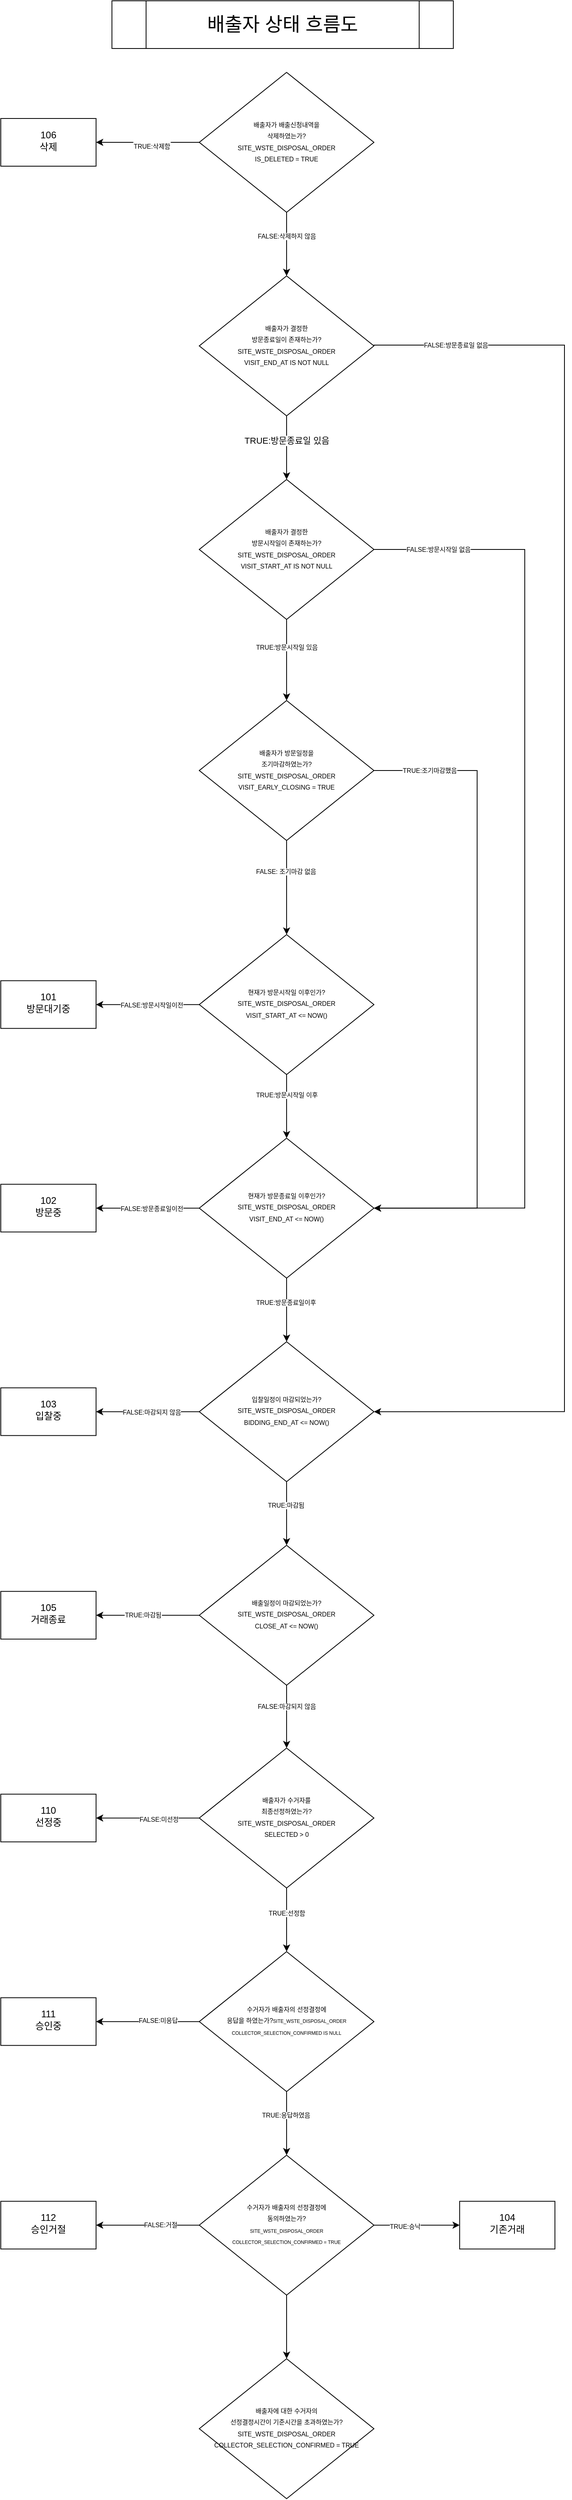 <mxfile version="16.5.6" type="device"><diagram id="aDc1hncILwQoEWt4NbYm" name="Page-1"><mxGraphModel dx="1687" dy="1414" grid="1" gridSize="10" guides="1" tooltips="1" connect="1" arrows="1" fold="1" page="1" pageScale="1" pageWidth="827" pageHeight="1169" math="0" shadow="0"><root><mxCell id="0"/><mxCell id="1" parent="0"/><mxCell id="hKk7CEB78ARFkCl5woVm-1" value="" style="edgeStyle=orthogonalEdgeStyle;rounded=0;orthogonalLoop=1;jettySize=auto;html=1;fontSize=24;" parent="1" source="hKk7CEB78ARFkCl5woVm-5" target="hKk7CEB78ARFkCl5woVm-6" edge="1"><mxGeometry relative="1" as="geometry"/></mxCell><mxCell id="hKk7CEB78ARFkCl5woVm-2" value="&lt;font style=&quot;font-size: 8px&quot;&gt;TRUE:삭제함&lt;/font&gt;" style="edgeLabel;html=1;align=center;verticalAlign=middle;resizable=0;points=[];fontSize=24;" parent="hKk7CEB78ARFkCl5woVm-1" vertex="1" connectable="0"><mxGeometry x="-0.191" y="1" relative="1" as="geometry"><mxPoint x="-8" y="-1" as="offset"/></mxGeometry></mxCell><mxCell id="hKk7CEB78ARFkCl5woVm-3" value="" style="edgeStyle=orthogonalEdgeStyle;rounded=0;orthogonalLoop=1;jettySize=auto;html=1;fontSize=8;" parent="1" source="hKk7CEB78ARFkCl5woVm-5" target="hKk7CEB78ARFkCl5woVm-11" edge="1"><mxGeometry relative="1" as="geometry"/></mxCell><mxCell id="hKk7CEB78ARFkCl5woVm-4" value="FALSE:삭제하지 않음" style="edgeLabel;html=1;align=center;verticalAlign=middle;resizable=0;points=[];fontSize=8;" parent="hKk7CEB78ARFkCl5woVm-3" vertex="1" connectable="0"><mxGeometry x="-0.251" relative="1" as="geometry"><mxPoint as="offset"/></mxGeometry></mxCell><mxCell id="hKk7CEB78ARFkCl5woVm-5" value="&lt;font&gt;&lt;span style=&quot;font-size: 8px&quot;&gt;배출자가 배출신청내역을 &lt;br&gt;삭제하였는가?&lt;br&gt;&lt;/span&gt;&lt;span style=&quot;font-size: 8px&quot;&gt;SITE_WSTE_DISPOSAL_ORDER&lt;/span&gt;&lt;br&gt;&lt;span style=&quot;font-size: 8px&quot;&gt;IS_DELETED = TRUE&lt;/span&gt;&lt;br&gt;&lt;/font&gt;" style="rhombus;whiteSpace=wrap;html=1;shadow=0;fontFamily=Helvetica;fontSize=12;align=center;strokeWidth=1;spacing=6;spacingTop=-4;" parent="1" vertex="1"><mxGeometry x="-500" y="310" width="220" height="176" as="geometry"/></mxCell><mxCell id="hKk7CEB78ARFkCl5woVm-6" value="106&lt;br&gt;삭제" style="whiteSpace=wrap;html=1;shadow=0;strokeWidth=1;spacing=6;spacingTop=-4;" parent="1" vertex="1"><mxGeometry x="-750" y="368" width="120" height="60" as="geometry"/></mxCell><mxCell id="eWd9dgTw3nBhgQMVdgge-110" value="" style="edgeStyle=orthogonalEdgeStyle;rounded=0;orthogonalLoop=1;jettySize=auto;html=1;" edge="1" parent="1" source="hKk7CEB78ARFkCl5woVm-11" target="eWd9dgTw3nBhgQMVdgge-109"><mxGeometry relative="1" as="geometry"/></mxCell><mxCell id="eWd9dgTw3nBhgQMVdgge-111" value="TRUE:방문종료일 있음" style="edgeLabel;html=1;align=center;verticalAlign=middle;resizable=0;points=[];" vertex="1" connectable="0" parent="eWd9dgTw3nBhgQMVdgge-110"><mxGeometry x="-0.229" relative="1" as="geometry"><mxPoint as="offset"/></mxGeometry></mxCell><mxCell id="eWd9dgTw3nBhgQMVdgge-117" style="edgeStyle=orthogonalEdgeStyle;rounded=0;orthogonalLoop=1;jettySize=auto;html=1;exitX=1;exitY=0.5;exitDx=0;exitDy=0;entryX=1;entryY=0.5;entryDx=0;entryDy=0;fontSize=8;" edge="1" parent="1" source="hKk7CEB78ARFkCl5woVm-11" target="eWd9dgTw3nBhgQMVdgge-82"><mxGeometry relative="1" as="geometry"><Array as="points"><mxPoint x="-40" y="653"/><mxPoint x="-40" y="1994"/></Array></mxGeometry></mxCell><mxCell id="eWd9dgTw3nBhgQMVdgge-118" value="FALSE:방문종료일 없음" style="edgeLabel;html=1;align=center;verticalAlign=middle;resizable=0;points=[];fontSize=8;" vertex="1" connectable="0" parent="eWd9dgTw3nBhgQMVdgge-117"><mxGeometry x="-0.922" y="1" relative="1" as="geometry"><mxPoint x="33" y="1" as="offset"/></mxGeometry></mxCell><mxCell id="hKk7CEB78ARFkCl5woVm-11" value="&lt;font&gt;&lt;font style=&quot;font-size: 8px&quot;&gt;배출자가 결정한 &lt;br&gt;방문종료일이&amp;nbsp;존재하는가?&lt;/font&gt;&lt;span style=&quot;font-size: 8px&quot;&gt;SITE_WSTE_DISPOSAL_ORDER&lt;/span&gt;&lt;br&gt;&lt;span style=&quot;font-size: 8px&quot;&gt;VISIT_END_AT IS NOT NULL&lt;/span&gt;&lt;br&gt;&lt;/font&gt;" style="rhombus;whiteSpace=wrap;html=1;shadow=0;fontFamily=Helvetica;fontSize=12;align=center;strokeWidth=1;spacing=6;spacingTop=-4;" parent="1" vertex="1"><mxGeometry x="-500" y="566" width="220" height="176" as="geometry"/></mxCell><mxCell id="hKk7CEB78ARFkCl5woVm-54" value="&lt;font style=&quot;font-size: 24px&quot;&gt;배출자 상태 흐름도&lt;/font&gt;" style="shape=process;whiteSpace=wrap;html=1;backgroundOutline=1;fontSize=6;" parent="1" vertex="1"><mxGeometry x="-610" y="220" width="430" height="60" as="geometry"/></mxCell><mxCell id="eWd9dgTw3nBhgQMVdgge-67" value="" style="edgeStyle=orthogonalEdgeStyle;rounded=0;orthogonalLoop=1;jettySize=auto;html=1;fontSize=8;" edge="1" parent="1" source="eWd9dgTw3nBhgQMVdgge-70" target="eWd9dgTw3nBhgQMVdgge-71"><mxGeometry relative="1" as="geometry"/></mxCell><mxCell id="eWd9dgTw3nBhgQMVdgge-68" value="FALSE:방문시작일이전" style="edgeLabel;html=1;align=center;verticalAlign=middle;resizable=0;points=[];fontSize=8;" vertex="1" connectable="0" parent="eWd9dgTw3nBhgQMVdgge-67"><mxGeometry x="-0.298" relative="1" as="geometry"><mxPoint x="-15" as="offset"/></mxGeometry></mxCell><mxCell id="eWd9dgTw3nBhgQMVdgge-69" value="" style="edgeStyle=orthogonalEdgeStyle;rounded=0;orthogonalLoop=1;jettySize=auto;html=1;fontSize=8;" edge="1" parent="1" source="eWd9dgTw3nBhgQMVdgge-70" target="eWd9dgTw3nBhgQMVdgge-76"><mxGeometry relative="1" as="geometry"/></mxCell><mxCell id="eWd9dgTw3nBhgQMVdgge-119" value="TRUE:방문시작일 이후" style="edgeLabel;html=1;align=center;verticalAlign=middle;resizable=0;points=[];fontSize=8;" vertex="1" connectable="0" parent="eWd9dgTw3nBhgQMVdgge-69"><mxGeometry x="-0.643" y="1" relative="1" as="geometry"><mxPoint x="-1" y="11" as="offset"/></mxGeometry></mxCell><mxCell id="eWd9dgTw3nBhgQMVdgge-70" value="&lt;font&gt;&lt;span style=&quot;font-size: 8px&quot;&gt;현재가 방문시작일 이후인가?&lt;/span&gt;&lt;span style=&quot;font-size: 8px&quot;&gt;SITE_WSTE_DISPOSAL_ORDER&lt;/span&gt;&lt;br&gt;&lt;span style=&quot;font-size: 8px&quot;&gt;VISIT_START_AT &amp;lt;= NOW()&lt;/span&gt;&lt;br&gt;&lt;/font&gt;" style="rhombus;whiteSpace=wrap;html=1;shadow=0;fontFamily=Helvetica;fontSize=12;align=center;strokeWidth=1;spacing=6;spacingTop=-4;" vertex="1" parent="1"><mxGeometry x="-500" y="1394.33" width="220" height="176" as="geometry"/></mxCell><mxCell id="eWd9dgTw3nBhgQMVdgge-71" value="101&lt;br&gt;방문대기중" style="whiteSpace=wrap;html=1;shadow=0;strokeWidth=1;spacing=6;spacingTop=-4;" vertex="1" parent="1"><mxGeometry x="-750" y="1452.33" width="120" height="60" as="geometry"/></mxCell><mxCell id="eWd9dgTw3nBhgQMVdgge-72" value="" style="edgeStyle=orthogonalEdgeStyle;rounded=0;orthogonalLoop=1;jettySize=auto;html=1;fontSize=8;" edge="1" parent="1" source="eWd9dgTw3nBhgQMVdgge-76" target="eWd9dgTw3nBhgQMVdgge-77"><mxGeometry relative="1" as="geometry"/></mxCell><mxCell id="eWd9dgTw3nBhgQMVdgge-73" value="FALSE:방문종료일이전" style="edgeLabel;html=1;align=center;verticalAlign=middle;resizable=0;points=[];fontSize=8;" vertex="1" connectable="0" parent="eWd9dgTw3nBhgQMVdgge-72"><mxGeometry x="0.17" relative="1" as="geometry"><mxPoint x="16" as="offset"/></mxGeometry></mxCell><mxCell id="eWd9dgTw3nBhgQMVdgge-74" value="" style="edgeStyle=orthogonalEdgeStyle;rounded=0;orthogonalLoop=1;jettySize=auto;html=1;fontSize=8;" edge="1" parent="1" source="eWd9dgTw3nBhgQMVdgge-76" target="eWd9dgTw3nBhgQMVdgge-82"><mxGeometry relative="1" as="geometry"/></mxCell><mxCell id="eWd9dgTw3nBhgQMVdgge-75" value="TRUE:방문종료일이후" style="edgeLabel;html=1;align=center;verticalAlign=middle;resizable=0;points=[];fontSize=8;" vertex="1" connectable="0" parent="eWd9dgTw3nBhgQMVdgge-74"><mxGeometry x="-0.255" y="-1" relative="1" as="geometry"><mxPoint as="offset"/></mxGeometry></mxCell><mxCell id="eWd9dgTw3nBhgQMVdgge-76" value="&lt;font&gt;&lt;span style=&quot;font-size: 8px&quot;&gt;현재가 방문종료일 이후인가?&lt;/span&gt;&lt;span style=&quot;font-size: 8px&quot;&gt;SITE_WSTE_DISPOSAL_ORDER&lt;/span&gt;&lt;br&gt;&lt;span style=&quot;font-size: 8px&quot;&gt;VISIT_END_AT &amp;lt;= NOW()&lt;/span&gt;&lt;br&gt;&lt;/font&gt;" style="rhombus;whiteSpace=wrap;html=1;shadow=0;fontFamily=Helvetica;fontSize=12;align=center;strokeWidth=1;spacing=6;spacingTop=-4;" vertex="1" parent="1"><mxGeometry x="-500" y="1650.33" width="220" height="176" as="geometry"/></mxCell><mxCell id="eWd9dgTw3nBhgQMVdgge-77" value="102&lt;br&gt;방문중" style="whiteSpace=wrap;html=1;shadow=0;strokeWidth=1;spacing=6;spacingTop=-4;" vertex="1" parent="1"><mxGeometry x="-750" y="1708.33" width="120" height="60" as="geometry"/></mxCell><mxCell id="eWd9dgTw3nBhgQMVdgge-78" value="" style="edgeStyle=orthogonalEdgeStyle;rounded=0;orthogonalLoop=1;jettySize=auto;html=1;fontSize=8;" edge="1" parent="1" source="eWd9dgTw3nBhgQMVdgge-82" target="eWd9dgTw3nBhgQMVdgge-83"><mxGeometry relative="1" as="geometry"/></mxCell><mxCell id="eWd9dgTw3nBhgQMVdgge-79" value="FALSE:마감되지 않음" style="edgeLabel;html=1;align=center;verticalAlign=middle;resizable=0;points=[];fontSize=8;" vertex="1" connectable="0" parent="eWd9dgTw3nBhgQMVdgge-78"><mxGeometry x="-0.272" relative="1" as="geometry"><mxPoint x="-13" as="offset"/></mxGeometry></mxCell><mxCell id="eWd9dgTw3nBhgQMVdgge-80" value="" style="edgeStyle=orthogonalEdgeStyle;rounded=0;orthogonalLoop=1;jettySize=auto;html=1;fontSize=8;entryX=0.5;entryY=0;entryDx=0;entryDy=0;" edge="1" parent="1" source="eWd9dgTw3nBhgQMVdgge-82" target="eWd9dgTw3nBhgQMVdgge-107"><mxGeometry relative="1" as="geometry"><mxPoint x="-360" y="2152.33" as="targetPoint"/></mxGeometry></mxCell><mxCell id="eWd9dgTw3nBhgQMVdgge-81" value="TRUE:마감됨" style="edgeLabel;html=1;align=center;verticalAlign=middle;resizable=0;points=[];fontSize=8;" vertex="1" connectable="0" parent="eWd9dgTw3nBhgQMVdgge-80"><mxGeometry x="-0.264" y="-1" relative="1" as="geometry"><mxPoint as="offset"/></mxGeometry></mxCell><mxCell id="eWd9dgTw3nBhgQMVdgge-82" value="&lt;font&gt;&lt;span style=&quot;font-size: 8px&quot;&gt;입찰일정이 마감되었는가?&lt;/span&gt;&lt;span style=&quot;font-size: 8px&quot;&gt;SITE_WSTE_DISPOSAL_ORDER&lt;/span&gt;&lt;br&gt;&lt;span style=&quot;font-size: 8px&quot;&gt;BIDDING_END_AT &amp;lt;= NOW()&lt;/span&gt;&lt;br&gt;&lt;/font&gt;" style="rhombus;whiteSpace=wrap;html=1;shadow=0;fontFamily=Helvetica;fontSize=12;align=center;strokeWidth=1;spacing=6;spacingTop=-4;" vertex="1" parent="1"><mxGeometry x="-500" y="1906.33" width="220" height="176" as="geometry"/></mxCell><mxCell id="eWd9dgTw3nBhgQMVdgge-83" value="103&lt;br&gt;입찰중" style="whiteSpace=wrap;html=1;shadow=0;strokeWidth=1;spacing=6;spacingTop=-4;" vertex="1" parent="1"><mxGeometry x="-750" y="1964.33" width="120" height="60" as="geometry"/></mxCell><mxCell id="eWd9dgTw3nBhgQMVdgge-84" value="" style="edgeStyle=orthogonalEdgeStyle;rounded=0;orthogonalLoop=1;jettySize=auto;html=1;fontSize=8;" edge="1" parent="1" source="eWd9dgTw3nBhgQMVdgge-88" target="eWd9dgTw3nBhgQMVdgge-89"><mxGeometry relative="1" as="geometry"/></mxCell><mxCell id="eWd9dgTw3nBhgQMVdgge-85" value="FALSE:미선정" style="edgeLabel;html=1;align=center;verticalAlign=middle;resizable=0;points=[];fontSize=8;" vertex="1" connectable="0" parent="eWd9dgTw3nBhgQMVdgge-84"><mxGeometry x="-0.218" y="1" relative="1" as="geometry"><mxPoint as="offset"/></mxGeometry></mxCell><mxCell id="eWd9dgTw3nBhgQMVdgge-86" value="" style="edgeStyle=orthogonalEdgeStyle;rounded=0;orthogonalLoop=1;jettySize=auto;html=1;fontSize=8;" edge="1" parent="1" source="eWd9dgTw3nBhgQMVdgge-88" target="eWd9dgTw3nBhgQMVdgge-94"><mxGeometry relative="1" as="geometry"/></mxCell><mxCell id="eWd9dgTw3nBhgQMVdgge-87" value="TRUE:선정함" style="edgeLabel;html=1;align=center;verticalAlign=middle;resizable=0;points=[];fontSize=8;" vertex="1" connectable="0" parent="eWd9dgTw3nBhgQMVdgge-86"><mxGeometry x="-0.229" relative="1" as="geometry"><mxPoint as="offset"/></mxGeometry></mxCell><mxCell id="eWd9dgTw3nBhgQMVdgge-88" value="&lt;font&gt;&lt;font style=&quot;font-size: 8px&quot;&gt;배출자가 수거자를&lt;br&gt;최종선정하였는가?&lt;br&gt;&lt;/font&gt;&lt;span style=&quot;font-size: 8px&quot;&gt;SITE_WSTE_DISPOSAL_ORDER&lt;/span&gt;&lt;br style=&quot;font-size: 8px&quot;&gt;&lt;span style=&quot;font-size: 8px&quot;&gt;SELECTED &amp;gt; 0&lt;/span&gt;&lt;br&gt;&lt;/font&gt;" style="rhombus;whiteSpace=wrap;html=1;shadow=0;fontFamily=Helvetica;fontSize=12;align=center;strokeWidth=1;spacing=6;spacingTop=-4;" vertex="1" parent="1"><mxGeometry x="-500" y="2417.33" width="220" height="176" as="geometry"/></mxCell><mxCell id="eWd9dgTw3nBhgQMVdgge-89" value="110&lt;br&gt;선정중" style="whiteSpace=wrap;html=1;shadow=0;strokeWidth=1;spacing=6;spacingTop=-4;" vertex="1" parent="1"><mxGeometry x="-750" y="2475.33" width="120" height="60" as="geometry"/></mxCell><mxCell id="eWd9dgTw3nBhgQMVdgge-90" value="" style="edgeStyle=orthogonalEdgeStyle;rounded=0;orthogonalLoop=1;jettySize=auto;html=1;fontSize=8;" edge="1" parent="1" source="eWd9dgTw3nBhgQMVdgge-94" target="eWd9dgTw3nBhgQMVdgge-95"><mxGeometry relative="1" as="geometry"/></mxCell><mxCell id="eWd9dgTw3nBhgQMVdgge-91" value="FALSE:미응답" style="edgeLabel;html=1;align=center;verticalAlign=middle;resizable=0;points=[];fontSize=8;" vertex="1" connectable="0" parent="eWd9dgTw3nBhgQMVdgge-90"><mxGeometry x="-0.191" y="-2" relative="1" as="geometry"><mxPoint as="offset"/></mxGeometry></mxCell><mxCell id="eWd9dgTw3nBhgQMVdgge-92" value="" style="edgeStyle=orthogonalEdgeStyle;rounded=0;orthogonalLoop=1;jettySize=auto;html=1;fontSize=8;" edge="1" parent="1" source="eWd9dgTw3nBhgQMVdgge-94" target="eWd9dgTw3nBhgQMVdgge-100"><mxGeometry relative="1" as="geometry"/></mxCell><mxCell id="eWd9dgTw3nBhgQMVdgge-93" value="TRUE:응답하였음" style="edgeLabel;html=1;align=center;verticalAlign=middle;resizable=0;points=[];fontSize=8;" vertex="1" connectable="0" parent="eWd9dgTw3nBhgQMVdgge-92"><mxGeometry x="-0.281" y="-1" relative="1" as="geometry"><mxPoint as="offset"/></mxGeometry></mxCell><mxCell id="eWd9dgTw3nBhgQMVdgge-94" value="&lt;font&gt;&lt;font style=&quot;font-size: 8px&quot;&gt;수거자가 배출자의 선정결정에&lt;br&gt;응답을 하였는가?&lt;/font&gt;&lt;span style=&quot;font-size: 6px&quot;&gt;SITE_WSTE_DISPOSAL_ORDER&lt;/span&gt;&lt;br style=&quot;font-size: 6px&quot;&gt;&lt;span style=&quot;font-size: 6px&quot;&gt;COLLECTOR_SELECTION_CONFIRMED IS NULL&lt;/span&gt;&lt;br&gt;&lt;/font&gt;" style="rhombus;whiteSpace=wrap;html=1;shadow=0;fontFamily=Helvetica;fontSize=12;align=center;strokeWidth=1;spacing=6;spacingTop=-4;" vertex="1" parent="1"><mxGeometry x="-500" y="2673.33" width="220" height="176" as="geometry"/></mxCell><mxCell id="eWd9dgTw3nBhgQMVdgge-95" value="111&lt;br&gt;승인중" style="whiteSpace=wrap;html=1;shadow=0;strokeWidth=1;spacing=6;spacingTop=-4;" vertex="1" parent="1"><mxGeometry x="-750" y="2731.33" width="120" height="60" as="geometry"/></mxCell><mxCell id="eWd9dgTw3nBhgQMVdgge-96" value="" style="edgeStyle=orthogonalEdgeStyle;rounded=0;orthogonalLoop=1;jettySize=auto;html=1;fontSize=8;" edge="1" parent="1" source="eWd9dgTw3nBhgQMVdgge-100" target="eWd9dgTw3nBhgQMVdgge-101"><mxGeometry relative="1" as="geometry"/></mxCell><mxCell id="eWd9dgTw3nBhgQMVdgge-97" value="FALSE:거절" style="edgeLabel;html=1;align=center;verticalAlign=middle;resizable=0;points=[];fontSize=8;" vertex="1" connectable="0" parent="eWd9dgTw3nBhgQMVdgge-96"><mxGeometry x="-0.245" y="-1" relative="1" as="geometry"><mxPoint as="offset"/></mxGeometry></mxCell><mxCell id="eWd9dgTw3nBhgQMVdgge-98" value="" style="edgeStyle=orthogonalEdgeStyle;rounded=0;orthogonalLoop=1;jettySize=auto;html=1;fontSize=8;" edge="1" parent="1" source="eWd9dgTw3nBhgQMVdgge-100" target="eWd9dgTw3nBhgQMVdgge-102"><mxGeometry relative="1" as="geometry"/></mxCell><mxCell id="eWd9dgTw3nBhgQMVdgge-99" value="TRUE:승낙" style="edgeLabel;html=1;align=center;verticalAlign=middle;resizable=0;points=[];fontSize=8;" vertex="1" connectable="0" parent="eWd9dgTw3nBhgQMVdgge-98"><mxGeometry x="-0.274" y="-1" relative="1" as="geometry"><mxPoint as="offset"/></mxGeometry></mxCell><mxCell id="eWd9dgTw3nBhgQMVdgge-126" value="" style="edgeStyle=orthogonalEdgeStyle;rounded=0;orthogonalLoop=1;jettySize=auto;html=1;fontSize=8;" edge="1" parent="1" source="eWd9dgTw3nBhgQMVdgge-100" target="eWd9dgTw3nBhgQMVdgge-125"><mxGeometry relative="1" as="geometry"/></mxCell><mxCell id="eWd9dgTw3nBhgQMVdgge-100" value="&lt;font&gt;&lt;font style=&quot;font-size: 8px&quot;&gt;수거자가 배출자의 선정결정에&lt;br&gt;동의하였는가?&lt;/font&gt;&lt;br style=&quot;font-size: 6px&quot;&gt;&lt;span style=&quot;font-size: 6px&quot;&gt;SITE_WSTE_DISPOSAL_ORDER&lt;/span&gt;&lt;br style=&quot;font-size: 6px&quot;&gt;&lt;span style=&quot;font-size: 6px&quot;&gt;COLLECTOR_SELECTION_CONFIRMED = TRUE&lt;/span&gt;&lt;br&gt;&lt;/font&gt;" style="rhombus;whiteSpace=wrap;html=1;shadow=0;fontFamily=Helvetica;fontSize=12;align=center;strokeWidth=1;spacing=6;spacingTop=-4;" vertex="1" parent="1"><mxGeometry x="-500" y="2929.33" width="220" height="176" as="geometry"/></mxCell><mxCell id="eWd9dgTw3nBhgQMVdgge-101" value="112&lt;br&gt;승인거절" style="whiteSpace=wrap;html=1;shadow=0;strokeWidth=1;spacing=6;spacingTop=-4;" vertex="1" parent="1"><mxGeometry x="-750" y="2987.33" width="120" height="60" as="geometry"/></mxCell><mxCell id="eWd9dgTw3nBhgQMVdgge-102" value="104&lt;br&gt;기존거래" style="whiteSpace=wrap;html=1;shadow=0;strokeWidth=1;spacing=6;spacingTop=-4;" vertex="1" parent="1"><mxGeometry x="-172" y="2987.33" width="120" height="60" as="geometry"/></mxCell><mxCell id="eWd9dgTw3nBhgQMVdgge-103" value="" style="edgeStyle=orthogonalEdgeStyle;rounded=0;orthogonalLoop=1;jettySize=auto;html=1;fontSize=8;entryX=0.5;entryY=0;entryDx=0;entryDy=0;" edge="1" parent="1" source="eWd9dgTw3nBhgQMVdgge-107" target="eWd9dgTw3nBhgQMVdgge-88"><mxGeometry relative="1" as="geometry"><mxPoint x="-360" y="2402.33" as="targetPoint"/></mxGeometry></mxCell><mxCell id="eWd9dgTw3nBhgQMVdgge-104" value="FALSE:마감되지 않음" style="edgeLabel;html=1;align=center;verticalAlign=middle;resizable=0;points=[];fontSize=8;" vertex="1" connectable="0" parent="eWd9dgTw3nBhgQMVdgge-103"><mxGeometry x="-0.339" relative="1" as="geometry"><mxPoint as="offset"/></mxGeometry></mxCell><mxCell id="eWd9dgTw3nBhgQMVdgge-105" value="" style="edgeStyle=orthogonalEdgeStyle;rounded=0;orthogonalLoop=1;jettySize=auto;html=1;fontSize=8;" edge="1" parent="1" source="eWd9dgTw3nBhgQMVdgge-107" target="eWd9dgTw3nBhgQMVdgge-108"><mxGeometry relative="1" as="geometry"/></mxCell><mxCell id="eWd9dgTw3nBhgQMVdgge-106" value="TRUE:마감됨" style="edgeLabel;html=1;align=center;verticalAlign=middle;resizable=0;points=[];fontSize=8;" vertex="1" connectable="0" parent="eWd9dgTw3nBhgQMVdgge-105"><mxGeometry x="0.098" y="-1" relative="1" as="geometry"><mxPoint as="offset"/></mxGeometry></mxCell><mxCell id="eWd9dgTw3nBhgQMVdgge-107" value="&lt;font&gt;&lt;span style=&quot;font-size: 8px&quot;&gt;배출일정이 마감되었는가?&lt;/span&gt;&lt;span style=&quot;font-size: 8px&quot;&gt;SITE_WSTE_DISPOSAL_ORDER&lt;/span&gt;&lt;br&gt;&lt;span style=&quot;font-size: 8px&quot;&gt;CLOSE_AT &amp;lt;= NOW()&lt;/span&gt;&lt;br&gt;&lt;/font&gt;" style="rhombus;whiteSpace=wrap;html=1;shadow=0;fontFamily=Helvetica;fontSize=12;align=center;strokeWidth=1;spacing=6;spacingTop=-4;" vertex="1" parent="1"><mxGeometry x="-500" y="2162.33" width="220" height="176" as="geometry"/></mxCell><mxCell id="eWd9dgTw3nBhgQMVdgge-108" value="105&lt;br&gt;거래종료" style="whiteSpace=wrap;html=1;shadow=0;strokeWidth=1;spacing=6;spacingTop=-4;" vertex="1" parent="1"><mxGeometry x="-750" y="2220.33" width="120" height="60" as="geometry"/></mxCell><mxCell id="eWd9dgTw3nBhgQMVdgge-113" value="" style="edgeStyle=orthogonalEdgeStyle;rounded=0;orthogonalLoop=1;jettySize=auto;html=1;fontSize=8;entryX=0.5;entryY=0;entryDx=0;entryDy=0;" edge="1" parent="1" source="eWd9dgTw3nBhgQMVdgge-109" target="eWd9dgTw3nBhgQMVdgge-120"><mxGeometry relative="1" as="geometry"><mxPoint x="-340" y="1070" as="targetPoint"/></mxGeometry></mxCell><mxCell id="eWd9dgTw3nBhgQMVdgge-114" value="TRUE:방문시작일 있음" style="edgeLabel;html=1;align=center;verticalAlign=middle;resizable=0;points=[];fontSize=8;" vertex="1" connectable="0" parent="eWd9dgTw3nBhgQMVdgge-113"><mxGeometry x="-0.326" relative="1" as="geometry"><mxPoint as="offset"/></mxGeometry></mxCell><mxCell id="eWd9dgTw3nBhgQMVdgge-115" style="edgeStyle=orthogonalEdgeStyle;rounded=0;orthogonalLoop=1;jettySize=auto;html=1;exitX=1;exitY=0.5;exitDx=0;exitDy=0;entryX=1;entryY=0.5;entryDx=0;entryDy=0;fontSize=8;" edge="1" parent="1" source="eWd9dgTw3nBhgQMVdgge-109" target="eWd9dgTw3nBhgQMVdgge-76"><mxGeometry relative="1" as="geometry"><Array as="points"><mxPoint x="-90" y="910"/><mxPoint x="-90" y="1738"/></Array></mxGeometry></mxCell><mxCell id="eWd9dgTw3nBhgQMVdgge-116" value="FALSE:방문시작일 없음" style="edgeLabel;html=1;align=center;verticalAlign=middle;resizable=0;points=[];fontSize=8;" vertex="1" connectable="0" parent="eWd9dgTw3nBhgQMVdgge-115"><mxGeometry x="-0.91" relative="1" as="geometry"><mxPoint x="26" as="offset"/></mxGeometry></mxCell><mxCell id="eWd9dgTw3nBhgQMVdgge-109" value="&lt;font&gt;&lt;span style=&quot;font-size: 8px&quot;&gt;배출자가 결정한&lt;/span&gt;&lt;br style=&quot;font-size: 8px&quot;&gt;&lt;span style=&quot;font-size: 8px&quot;&gt;방문시작일이&amp;nbsp;존재하는가?&lt;/span&gt;&lt;span style=&quot;font-size: 8px&quot;&gt;SITE_WSTE_DISPOSAL_ORDER&lt;/span&gt;&lt;br&gt;&lt;span style=&quot;font-size: 8px&quot;&gt;VISIT_START_AT IS NOT NULL&lt;/span&gt;&lt;br&gt;&lt;/font&gt;" style="rhombus;whiteSpace=wrap;html=1;shadow=0;fontFamily=Helvetica;fontSize=12;align=center;strokeWidth=1;spacing=6;spacingTop=-4;" vertex="1" parent="1"><mxGeometry x="-500" y="822" width="220" height="176" as="geometry"/></mxCell><mxCell id="eWd9dgTw3nBhgQMVdgge-121" style="edgeStyle=orthogonalEdgeStyle;rounded=0;orthogonalLoop=1;jettySize=auto;html=1;exitX=0.5;exitY=1;exitDx=0;exitDy=0;entryX=0.5;entryY=0;entryDx=0;entryDy=0;fontSize=8;" edge="1" parent="1" source="eWd9dgTw3nBhgQMVdgge-120" target="eWd9dgTw3nBhgQMVdgge-70"><mxGeometry relative="1" as="geometry"/></mxCell><mxCell id="eWd9dgTw3nBhgQMVdgge-122" value="FALSE: 조기마감 없음" style="edgeLabel;html=1;align=center;verticalAlign=middle;resizable=0;points=[];fontSize=8;" vertex="1" connectable="0" parent="eWd9dgTw3nBhgQMVdgge-121"><mxGeometry x="-0.35" y="-1" relative="1" as="geometry"><mxPoint as="offset"/></mxGeometry></mxCell><mxCell id="eWd9dgTw3nBhgQMVdgge-123" style="edgeStyle=orthogonalEdgeStyle;rounded=0;orthogonalLoop=1;jettySize=auto;html=1;exitX=1;exitY=0.5;exitDx=0;exitDy=0;entryX=1;entryY=0.5;entryDx=0;entryDy=0;fontSize=8;" edge="1" parent="1" source="eWd9dgTw3nBhgQMVdgge-120" target="eWd9dgTw3nBhgQMVdgge-76"><mxGeometry relative="1" as="geometry"><Array as="points"><mxPoint x="-150" y="1188"/><mxPoint x="-150" y="1738"/></Array></mxGeometry></mxCell><mxCell id="eWd9dgTw3nBhgQMVdgge-124" value="TRUE:조기마감했음" style="edgeLabel;html=1;align=center;verticalAlign=middle;resizable=0;points=[];fontSize=8;" vertex="1" connectable="0" parent="eWd9dgTw3nBhgQMVdgge-123"><mxGeometry x="-0.931" y="-1" relative="1" as="geometry"><mxPoint x="42" y="-1" as="offset"/></mxGeometry></mxCell><mxCell id="eWd9dgTw3nBhgQMVdgge-120" value="&lt;font&gt;&lt;span style=&quot;font-size: 8px&quot;&gt;배출자가 방문일정을 &lt;br&gt;조기마감하였는가?&lt;br&gt;SITE_WSTE_DISPOSAL_ORDER&lt;/span&gt;&lt;br&gt;&lt;span style=&quot;font-size: 8px&quot;&gt;VISIT_EARLY_CLOSING = TRUE&lt;/span&gt;&lt;br&gt;&lt;/font&gt;" style="rhombus;whiteSpace=wrap;html=1;shadow=0;fontFamily=Helvetica;fontSize=12;align=center;strokeWidth=1;spacing=6;spacingTop=-4;" vertex="1" parent="1"><mxGeometry x="-500" y="1100" width="220" height="176" as="geometry"/></mxCell><mxCell id="eWd9dgTw3nBhgQMVdgge-125" value="&lt;font&gt;&lt;font style=&quot;font-size: 8px&quot;&gt;&lt;font&gt;배출자에 대한 수거자의&lt;br&gt;선정결정시간이&amp;nbsp;&lt;/font&gt;기준시간을 초과하였는가?&lt;br&gt;SITE_WSTE_DISPOSAL_ORDER&lt;br&gt;COLLECTOR_SELECTION_CONFIRMED = TRUE&lt;/font&gt;&lt;br&gt;&lt;/font&gt;" style="rhombus;whiteSpace=wrap;html=1;shadow=0;fontFamily=Helvetica;fontSize=12;align=center;strokeWidth=1;spacing=6;spacingTop=-4;" vertex="1" parent="1"><mxGeometry x="-500" y="3185.33" width="220" height="176" as="geometry"/></mxCell></root></mxGraphModel></diagram></mxfile>
